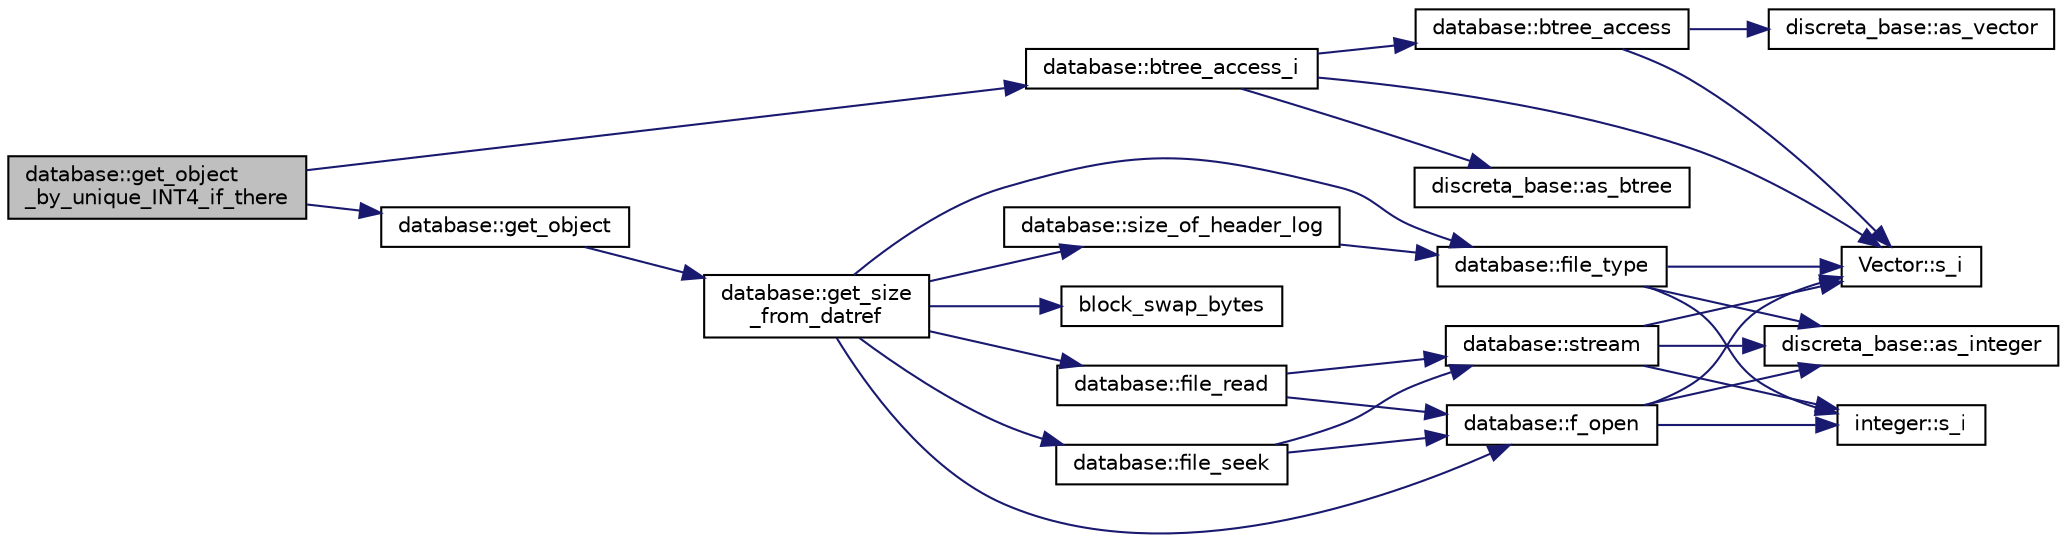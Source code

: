 digraph "database::get_object_by_unique_INT4_if_there"
{
  edge [fontname="Helvetica",fontsize="10",labelfontname="Helvetica",labelfontsize="10"];
  node [fontname="Helvetica",fontsize="10",shape=record];
  rankdir="LR";
  Node2196 [label="database::get_object\l_by_unique_INT4_if_there",height=0.2,width=0.4,color="black", fillcolor="grey75", style="filled", fontcolor="black"];
  Node2196 -> Node2197 [color="midnightblue",fontsize="10",style="solid",fontname="Helvetica"];
  Node2197 [label="database::btree_access_i",height=0.2,width=0.4,color="black", fillcolor="white", style="filled",URL="$db/d72/classdatabase.html#a215047d1b32b8bd54f91a7bdca168eee"];
  Node2197 -> Node2198 [color="midnightblue",fontsize="10",style="solid",fontname="Helvetica"];
  Node2198 [label="database::btree_access",height=0.2,width=0.4,color="black", fillcolor="white", style="filled",URL="$db/d72/classdatabase.html#a30109ba5488b06111439f887fc1ac499"];
  Node2198 -> Node2199 [color="midnightblue",fontsize="10",style="solid",fontname="Helvetica"];
  Node2199 [label="Vector::s_i",height=0.2,width=0.4,color="black", fillcolor="white", style="filled",URL="$d5/db2/class_vector.html#a1c4fe1752523df8119f70dd550244871"];
  Node2198 -> Node2200 [color="midnightblue",fontsize="10",style="solid",fontname="Helvetica"];
  Node2200 [label="discreta_base::as_vector",height=0.2,width=0.4,color="black", fillcolor="white", style="filled",URL="$d7/d71/classdiscreta__base.html#a7bdd6cae39c380b128ee9e17e42cf020"];
  Node2197 -> Node2199 [color="midnightblue",fontsize="10",style="solid",fontname="Helvetica"];
  Node2197 -> Node2201 [color="midnightblue",fontsize="10",style="solid",fontname="Helvetica"];
  Node2201 [label="discreta_base::as_btree",height=0.2,width=0.4,color="black", fillcolor="white", style="filled",URL="$d7/d71/classdiscreta__base.html#a78e76674cef2ec113c17989c11288778"];
  Node2196 -> Node2202 [color="midnightblue",fontsize="10",style="solid",fontname="Helvetica"];
  Node2202 [label="database::get_object",height=0.2,width=0.4,color="black", fillcolor="white", style="filled",URL="$db/d72/classdatabase.html#a2f58ec1301addabc2fb6544038e108c6"];
  Node2202 -> Node2203 [color="midnightblue",fontsize="10",style="solid",fontname="Helvetica"];
  Node2203 [label="database::get_size\l_from_datref",height=0.2,width=0.4,color="black", fillcolor="white", style="filled",URL="$db/d72/classdatabase.html#ae71e4c19b07a2d67682fbd4b069e9a7e"];
  Node2203 -> Node2204 [color="midnightblue",fontsize="10",style="solid",fontname="Helvetica"];
  Node2204 [label="database::f_open",height=0.2,width=0.4,color="black", fillcolor="white", style="filled",URL="$db/d72/classdatabase.html#a2cac52c70b09d1a6771bddab2220b3e7"];
  Node2204 -> Node2199 [color="midnightblue",fontsize="10",style="solid",fontname="Helvetica"];
  Node2204 -> Node2205 [color="midnightblue",fontsize="10",style="solid",fontname="Helvetica"];
  Node2205 [label="discreta_base::as_integer",height=0.2,width=0.4,color="black", fillcolor="white", style="filled",URL="$d7/d71/classdiscreta__base.html#a00d7691eaf874fd283d942692fe8dd26"];
  Node2204 -> Node2206 [color="midnightblue",fontsize="10",style="solid",fontname="Helvetica"];
  Node2206 [label="integer::s_i",height=0.2,width=0.4,color="black", fillcolor="white", style="filled",URL="$d0/de5/classinteger.html#adf28e9f94d4c844adaa950deeb80b904"];
  Node2203 -> Node2207 [color="midnightblue",fontsize="10",style="solid",fontname="Helvetica"];
  Node2207 [label="database::file_type",height=0.2,width=0.4,color="black", fillcolor="white", style="filled",URL="$db/d72/classdatabase.html#a9dce80d625548b03b8317641b674cd9b"];
  Node2207 -> Node2199 [color="midnightblue",fontsize="10",style="solid",fontname="Helvetica"];
  Node2207 -> Node2205 [color="midnightblue",fontsize="10",style="solid",fontname="Helvetica"];
  Node2207 -> Node2206 [color="midnightblue",fontsize="10",style="solid",fontname="Helvetica"];
  Node2203 -> Node2208 [color="midnightblue",fontsize="10",style="solid",fontname="Helvetica"];
  Node2208 [label="database::file_seek",height=0.2,width=0.4,color="black", fillcolor="white", style="filled",URL="$db/d72/classdatabase.html#a67ff377651f4ac089241ebff60e17ed6"];
  Node2208 -> Node2204 [color="midnightblue",fontsize="10",style="solid",fontname="Helvetica"];
  Node2208 -> Node2209 [color="midnightblue",fontsize="10",style="solid",fontname="Helvetica"];
  Node2209 [label="database::stream",height=0.2,width=0.4,color="black", fillcolor="white", style="filled",URL="$db/d72/classdatabase.html#a8b91f87e7cd92b8207cbc48edde9d69e"];
  Node2209 -> Node2199 [color="midnightblue",fontsize="10",style="solid",fontname="Helvetica"];
  Node2209 -> Node2205 [color="midnightblue",fontsize="10",style="solid",fontname="Helvetica"];
  Node2209 -> Node2206 [color="midnightblue",fontsize="10",style="solid",fontname="Helvetica"];
  Node2203 -> Node2210 [color="midnightblue",fontsize="10",style="solid",fontname="Helvetica"];
  Node2210 [label="database::size_of_header_log",height=0.2,width=0.4,color="black", fillcolor="white", style="filled",URL="$db/d72/classdatabase.html#a2ed2d1231bc36e5267f6a8bac422738d"];
  Node2210 -> Node2207 [color="midnightblue",fontsize="10",style="solid",fontname="Helvetica"];
  Node2203 -> Node2211 [color="midnightblue",fontsize="10",style="solid",fontname="Helvetica"];
  Node2211 [label="database::file_read",height=0.2,width=0.4,color="black", fillcolor="white", style="filled",URL="$db/d72/classdatabase.html#ac743549af82d694be57c5a120987ed37"];
  Node2211 -> Node2204 [color="midnightblue",fontsize="10",style="solid",fontname="Helvetica"];
  Node2211 -> Node2209 [color="midnightblue",fontsize="10",style="solid",fontname="Helvetica"];
  Node2203 -> Node2212 [color="midnightblue",fontsize="10",style="solid",fontname="Helvetica"];
  Node2212 [label="block_swap_bytes",height=0.2,width=0.4,color="black", fillcolor="white", style="filled",URL="$d5/db4/io__and__os_8h.html#a55c0738dadea7a508621f4af1e9ff8f3"];
}
